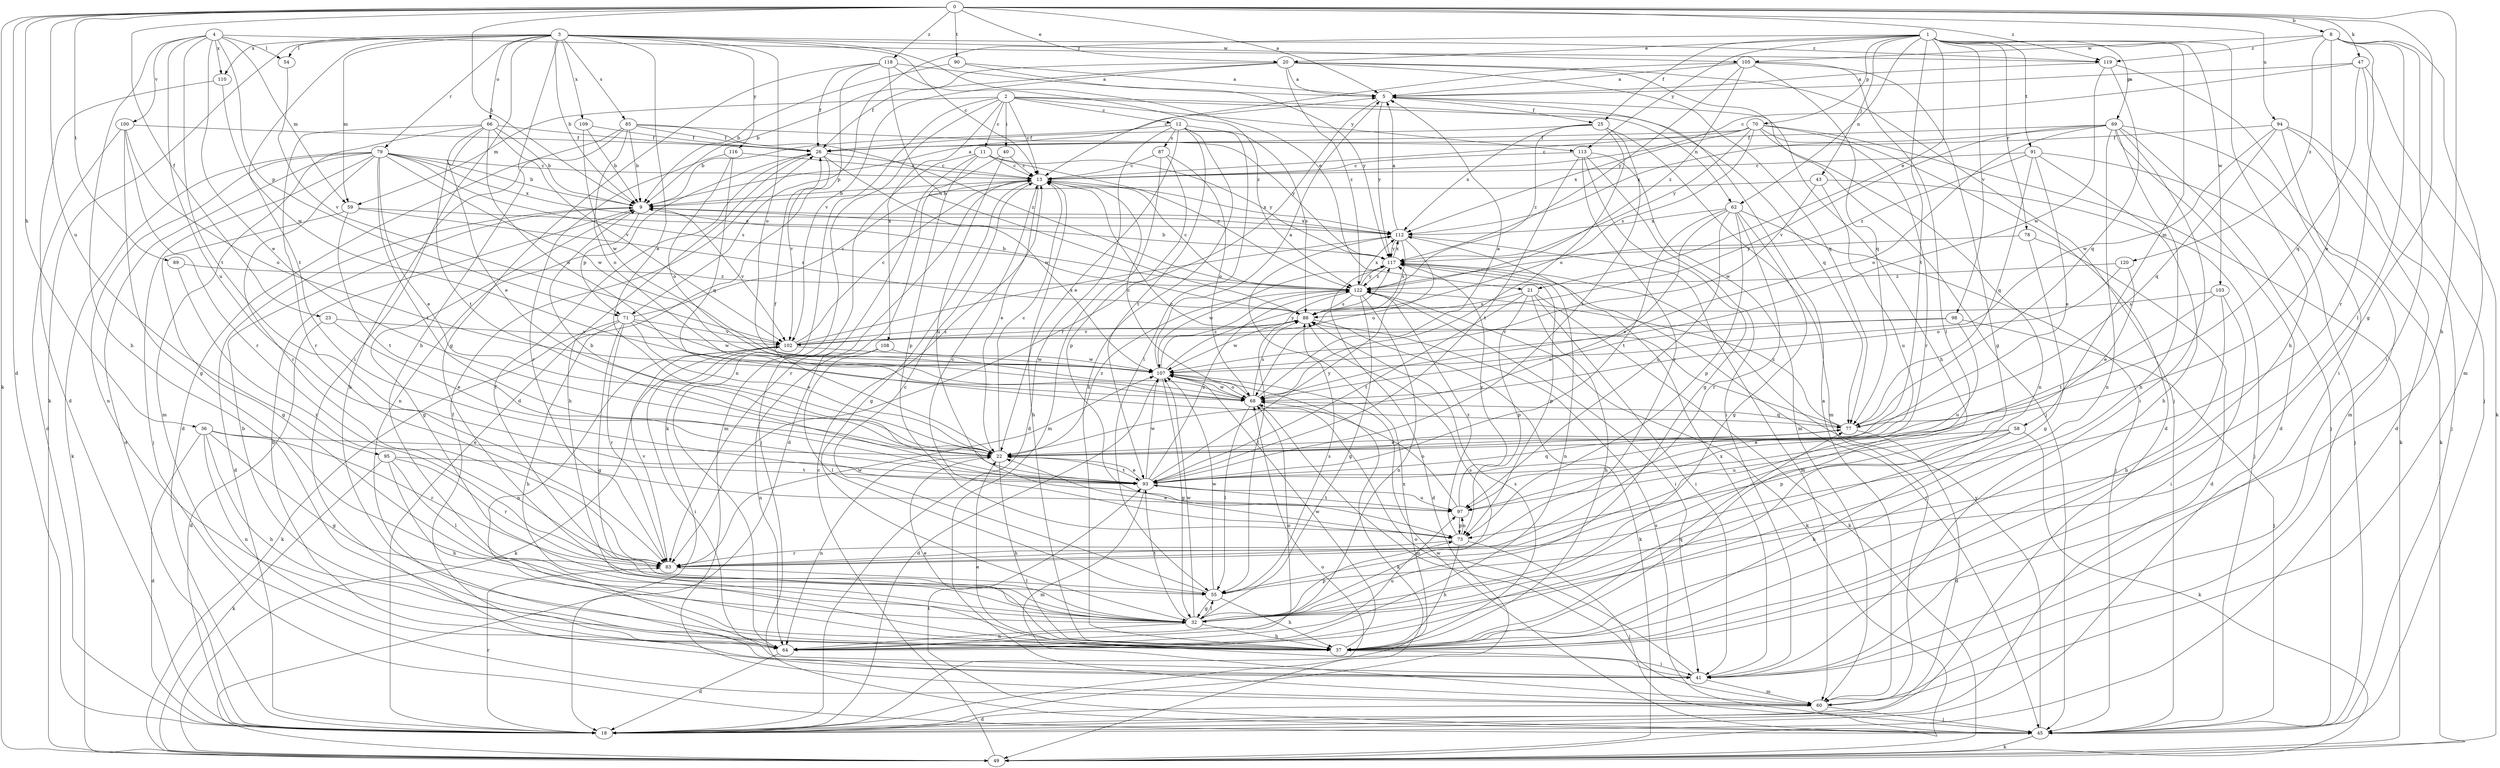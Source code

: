 strict digraph  {
0;
1;
2;
3;
4;
5;
8;
9;
11;
12;
13;
18;
20;
21;
22;
23;
25;
26;
32;
36;
37;
40;
41;
43;
45;
47;
49;
54;
55;
58;
59;
60;
62;
64;
66;
68;
69;
70;
71;
73;
77;
78;
79;
83;
85;
87;
88;
89;
90;
91;
93;
94;
95;
97;
98;
100;
102;
103;
105;
107;
108;
109;
110;
112;
113;
116;
117;
118;
119;
120;
122;
0 -> 5  [label=a];
0 -> 8  [label=b];
0 -> 9  [label=b];
0 -> 18  [label=d];
0 -> 20  [label=e];
0 -> 23  [label=f];
0 -> 32  [label=g];
0 -> 36  [label=h];
0 -> 37  [label=h];
0 -> 47  [label=k];
0 -> 49  [label=k];
0 -> 89  [label=t];
0 -> 90  [label=t];
0 -> 94  [label=u];
0 -> 95  [label=u];
0 -> 118  [label=z];
0 -> 119  [label=z];
1 -> 20  [label=e];
1 -> 21  [label=e];
1 -> 25  [label=f];
1 -> 37  [label=h];
1 -> 43  [label=j];
1 -> 58  [label=m];
1 -> 62  [label=n];
1 -> 69  [label=p];
1 -> 70  [label=p];
1 -> 71  [label=p];
1 -> 78  [label=r];
1 -> 91  [label=t];
1 -> 93  [label=t];
1 -> 98  [label=v];
1 -> 103  [label=w];
1 -> 113  [label=y];
2 -> 11  [label=c];
2 -> 12  [label=c];
2 -> 13  [label=c];
2 -> 40  [label=i];
2 -> 49  [label=k];
2 -> 59  [label=m];
2 -> 62  [label=n];
2 -> 64  [label=n];
2 -> 77  [label=q];
2 -> 108  [label=x];
2 -> 113  [label=y];
3 -> 9  [label=b];
3 -> 13  [label=c];
3 -> 21  [label=e];
3 -> 22  [label=e];
3 -> 37  [label=h];
3 -> 41  [label=i];
3 -> 49  [label=k];
3 -> 54  [label=l];
3 -> 59  [label=m];
3 -> 66  [label=o];
3 -> 68  [label=o];
3 -> 79  [label=r];
3 -> 85  [label=s];
3 -> 93  [label=t];
3 -> 105  [label=w];
3 -> 109  [label=x];
3 -> 110  [label=x];
3 -> 116  [label=y];
3 -> 119  [label=z];
4 -> 22  [label=e];
4 -> 37  [label=h];
4 -> 54  [label=l];
4 -> 59  [label=m];
4 -> 71  [label=p];
4 -> 93  [label=t];
4 -> 97  [label=u];
4 -> 100  [label=v];
4 -> 110  [label=x];
4 -> 119  [label=z];
5 -> 25  [label=f];
5 -> 45  [label=j];
5 -> 83  [label=r];
5 -> 117  [label=y];
8 -> 22  [label=e];
8 -> 41  [label=i];
8 -> 55  [label=l];
8 -> 60  [label=m];
8 -> 83  [label=r];
8 -> 105  [label=w];
8 -> 119  [label=z];
8 -> 120  [label=z];
9 -> 5  [label=a];
9 -> 18  [label=d];
9 -> 32  [label=g];
9 -> 71  [label=p];
9 -> 102  [label=v];
9 -> 112  [label=x];
11 -> 13  [label=c];
11 -> 45  [label=j];
11 -> 60  [label=m];
11 -> 73  [label=p];
11 -> 117  [label=y];
11 -> 122  [label=z];
12 -> 9  [label=b];
12 -> 18  [label=d];
12 -> 22  [label=e];
12 -> 37  [label=h];
12 -> 55  [label=l];
12 -> 87  [label=s];
12 -> 88  [label=s];
12 -> 93  [label=t];
13 -> 9  [label=b];
13 -> 22  [label=e];
13 -> 32  [label=g];
13 -> 37  [label=h];
13 -> 83  [label=r];
13 -> 112  [label=x];
18 -> 68  [label=o];
18 -> 83  [label=r];
18 -> 112  [label=x];
20 -> 5  [label=a];
20 -> 9  [label=b];
20 -> 26  [label=f];
20 -> 37  [label=h];
20 -> 45  [label=j];
20 -> 77  [label=q];
20 -> 102  [label=v];
20 -> 122  [label=z];
21 -> 37  [label=h];
21 -> 41  [label=i];
21 -> 49  [label=k];
21 -> 73  [label=p];
21 -> 88  [label=s];
21 -> 93  [label=t];
22 -> 13  [label=c];
22 -> 26  [label=f];
22 -> 37  [label=h];
22 -> 64  [label=n];
22 -> 93  [label=t];
22 -> 122  [label=z];
23 -> 18  [label=d];
23 -> 22  [label=e];
23 -> 102  [label=v];
25 -> 26  [label=f];
25 -> 60  [label=m];
25 -> 68  [label=o];
25 -> 93  [label=t];
25 -> 112  [label=x];
25 -> 122  [label=z];
26 -> 13  [label=c];
26 -> 37  [label=h];
26 -> 64  [label=n];
26 -> 102  [label=v];
26 -> 107  [label=w];
32 -> 26  [label=f];
32 -> 37  [label=h];
32 -> 55  [label=l];
32 -> 64  [label=n];
32 -> 73  [label=p];
32 -> 88  [label=s];
32 -> 93  [label=t];
32 -> 107  [label=w];
36 -> 18  [label=d];
36 -> 22  [label=e];
36 -> 32  [label=g];
36 -> 37  [label=h];
36 -> 64  [label=n];
36 -> 83  [label=r];
37 -> 22  [label=e];
37 -> 41  [label=i];
37 -> 77  [label=q];
37 -> 88  [label=s];
37 -> 107  [label=w];
40 -> 13  [label=c];
40 -> 18  [label=d];
40 -> 97  [label=u];
41 -> 9  [label=b];
41 -> 22  [label=e];
41 -> 26  [label=f];
41 -> 60  [label=m];
41 -> 68  [label=o];
41 -> 112  [label=x];
43 -> 9  [label=b];
43 -> 45  [label=j];
43 -> 97  [label=u];
43 -> 107  [label=w];
45 -> 49  [label=k];
45 -> 88  [label=s];
45 -> 93  [label=t];
45 -> 107  [label=w];
45 -> 117  [label=y];
47 -> 5  [label=a];
47 -> 13  [label=c];
47 -> 45  [label=j];
47 -> 49  [label=k];
47 -> 77  [label=q];
49 -> 13  [label=c];
54 -> 102  [label=v];
55 -> 13  [label=c];
55 -> 32  [label=g];
55 -> 37  [label=h];
55 -> 88  [label=s];
55 -> 107  [label=w];
58 -> 22  [label=e];
58 -> 37  [label=h];
58 -> 49  [label=k];
58 -> 73  [label=p];
58 -> 97  [label=u];
59 -> 32  [label=g];
59 -> 88  [label=s];
59 -> 93  [label=t];
59 -> 112  [label=x];
60 -> 5  [label=a];
60 -> 18  [label=d];
60 -> 45  [label=j];
62 -> 22  [label=e];
62 -> 32  [label=g];
62 -> 45  [label=j];
62 -> 73  [label=p];
62 -> 83  [label=r];
62 -> 93  [label=t];
62 -> 97  [label=u];
62 -> 112  [label=x];
64 -> 9  [label=b];
64 -> 18  [label=d];
64 -> 68  [label=o];
64 -> 97  [label=u];
66 -> 9  [label=b];
66 -> 22  [label=e];
66 -> 26  [label=f];
66 -> 60  [label=m];
66 -> 68  [label=o];
66 -> 83  [label=r];
66 -> 93  [label=t];
66 -> 102  [label=v];
68 -> 5  [label=a];
68 -> 13  [label=c];
68 -> 55  [label=l];
68 -> 60  [label=m];
68 -> 77  [label=q];
68 -> 88  [label=s];
68 -> 107  [label=w];
69 -> 18  [label=d];
69 -> 26  [label=f];
69 -> 37  [label=h];
69 -> 41  [label=i];
69 -> 45  [label=j];
69 -> 49  [label=k];
69 -> 64  [label=n];
69 -> 68  [label=o];
69 -> 102  [label=v];
69 -> 112  [label=x];
70 -> 13  [label=c];
70 -> 18  [label=d];
70 -> 26  [label=f];
70 -> 49  [label=k];
70 -> 64  [label=n];
70 -> 83  [label=r];
70 -> 88  [label=s];
70 -> 112  [label=x];
70 -> 117  [label=y];
71 -> 13  [label=c];
71 -> 22  [label=e];
71 -> 32  [label=g];
71 -> 37  [label=h];
71 -> 49  [label=k];
71 -> 83  [label=r];
71 -> 102  [label=v];
71 -> 107  [label=w];
73 -> 13  [label=c];
73 -> 22  [label=e];
73 -> 37  [label=h];
73 -> 45  [label=j];
73 -> 83  [label=r];
73 -> 97  [label=u];
73 -> 122  [label=z];
77 -> 13  [label=c];
77 -> 18  [label=d];
77 -> 22  [label=e];
77 -> 122  [label=z];
78 -> 18  [label=d];
78 -> 32  [label=g];
78 -> 117  [label=y];
79 -> 9  [label=b];
79 -> 13  [label=c];
79 -> 18  [label=d];
79 -> 22  [label=e];
79 -> 45  [label=j];
79 -> 49  [label=k];
79 -> 64  [label=n];
79 -> 83  [label=r];
79 -> 88  [label=s];
79 -> 93  [label=t];
79 -> 107  [label=w];
79 -> 112  [label=x];
83 -> 55  [label=l];
83 -> 102  [label=v];
83 -> 107  [label=w];
85 -> 9  [label=b];
85 -> 18  [label=d];
85 -> 26  [label=f];
85 -> 37  [label=h];
85 -> 68  [label=o];
85 -> 117  [label=y];
85 -> 122  [label=z];
87 -> 13  [label=c];
87 -> 60  [label=m];
87 -> 68  [label=o];
87 -> 73  [label=p];
88 -> 49  [label=k];
88 -> 102  [label=v];
88 -> 107  [label=w];
89 -> 83  [label=r];
89 -> 122  [label=z];
90 -> 5  [label=a];
90 -> 9  [label=b];
90 -> 117  [label=y];
91 -> 13  [label=c];
91 -> 22  [label=e];
91 -> 37  [label=h];
91 -> 45  [label=j];
91 -> 77  [label=q];
91 -> 122  [label=z];
93 -> 9  [label=b];
93 -> 22  [label=e];
93 -> 60  [label=m];
93 -> 77  [label=q];
93 -> 97  [label=u];
93 -> 107  [label=w];
93 -> 117  [label=y];
93 -> 122  [label=z];
94 -> 18  [label=d];
94 -> 26  [label=f];
94 -> 45  [label=j];
94 -> 60  [label=m];
94 -> 77  [label=q];
94 -> 107  [label=w];
95 -> 37  [label=h];
95 -> 49  [label=k];
95 -> 55  [label=l];
95 -> 83  [label=r];
95 -> 93  [label=t];
97 -> 68  [label=o];
97 -> 73  [label=p];
97 -> 93  [label=t];
97 -> 117  [label=y];
98 -> 45  [label=j];
98 -> 68  [label=o];
98 -> 97  [label=u];
98 -> 102  [label=v];
100 -> 18  [label=d];
100 -> 26  [label=f];
100 -> 32  [label=g];
100 -> 68  [label=o];
100 -> 83  [label=r];
102 -> 13  [label=c];
102 -> 41  [label=i];
102 -> 49  [label=k];
102 -> 64  [label=n];
102 -> 88  [label=s];
102 -> 107  [label=w];
102 -> 112  [label=x];
103 -> 37  [label=h];
103 -> 41  [label=i];
103 -> 88  [label=s];
103 -> 93  [label=t];
105 -> 5  [label=a];
105 -> 13  [label=c];
105 -> 32  [label=g];
105 -> 55  [label=l];
105 -> 77  [label=q];
105 -> 117  [label=y];
105 -> 122  [label=z];
107 -> 5  [label=a];
107 -> 18  [label=d];
107 -> 32  [label=g];
107 -> 49  [label=k];
107 -> 68  [label=o];
107 -> 117  [label=y];
107 -> 122  [label=z];
108 -> 55  [label=l];
108 -> 64  [label=n];
108 -> 107  [label=w];
109 -> 9  [label=b];
109 -> 26  [label=f];
109 -> 107  [label=w];
110 -> 18  [label=d];
110 -> 107  [label=w];
112 -> 5  [label=a];
112 -> 60  [label=m];
112 -> 68  [label=o];
112 -> 88  [label=s];
112 -> 117  [label=y];
113 -> 13  [label=c];
113 -> 32  [label=g];
113 -> 41  [label=i];
113 -> 60  [label=m];
113 -> 83  [label=r];
113 -> 93  [label=t];
116 -> 13  [label=c];
116 -> 68  [label=o];
116 -> 77  [label=q];
116 -> 83  [label=r];
117 -> 9  [label=b];
117 -> 18  [label=d];
117 -> 45  [label=j];
117 -> 64  [label=n];
117 -> 73  [label=p];
117 -> 107  [label=w];
117 -> 112  [label=x];
117 -> 122  [label=z];
118 -> 5  [label=a];
118 -> 18  [label=d];
118 -> 26  [label=f];
118 -> 32  [label=g];
118 -> 88  [label=s];
118 -> 122  [label=z];
119 -> 5  [label=a];
119 -> 41  [label=i];
119 -> 77  [label=q];
119 -> 107  [label=w];
120 -> 22  [label=e];
120 -> 68  [label=o];
120 -> 122  [label=z];
122 -> 9  [label=b];
122 -> 13  [label=c];
122 -> 32  [label=g];
122 -> 41  [label=i];
122 -> 49  [label=k];
122 -> 55  [label=l];
122 -> 64  [label=n];
122 -> 88  [label=s];
122 -> 112  [label=x];
122 -> 117  [label=y];
}
